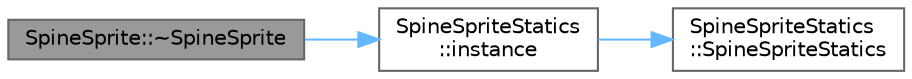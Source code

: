 digraph "SpineSprite::~SpineSprite"
{
 // LATEX_PDF_SIZE
  bgcolor="transparent";
  edge [fontname=Helvetica,fontsize=10,labelfontname=Helvetica,labelfontsize=10];
  node [fontname=Helvetica,fontsize=10,shape=box,height=0.2,width=0.4];
  rankdir="LR";
  Node1 [id="Node000001",label="SpineSprite::~SpineSprite",height=0.2,width=0.4,color="gray40", fillcolor="grey60", style="filled", fontcolor="black",tooltip=" "];
  Node1 -> Node2 [id="edge3_Node000001_Node000002",color="steelblue1",style="solid",tooltip=" "];
  Node2 [id="Node000002",label="SpineSpriteStatics\l::instance",height=0.2,width=0.4,color="grey40", fillcolor="white", style="filled",URL="$struct_spine_sprite_statics.html#a04f7294b6cb339cf44b6917818b547e7",tooltip=" "];
  Node2 -> Node3 [id="edge4_Node000002_Node000003",color="steelblue1",style="solid",tooltip=" "];
  Node3 [id="Node000003",label="SpineSpriteStatics\l::SpineSpriteStatics",height=0.2,width=0.4,color="grey40", fillcolor="white", style="filled",URL="$struct_spine_sprite_statics.html#a293b2a71a2d69363b3771581d73eb443",tooltip=" "];
}
